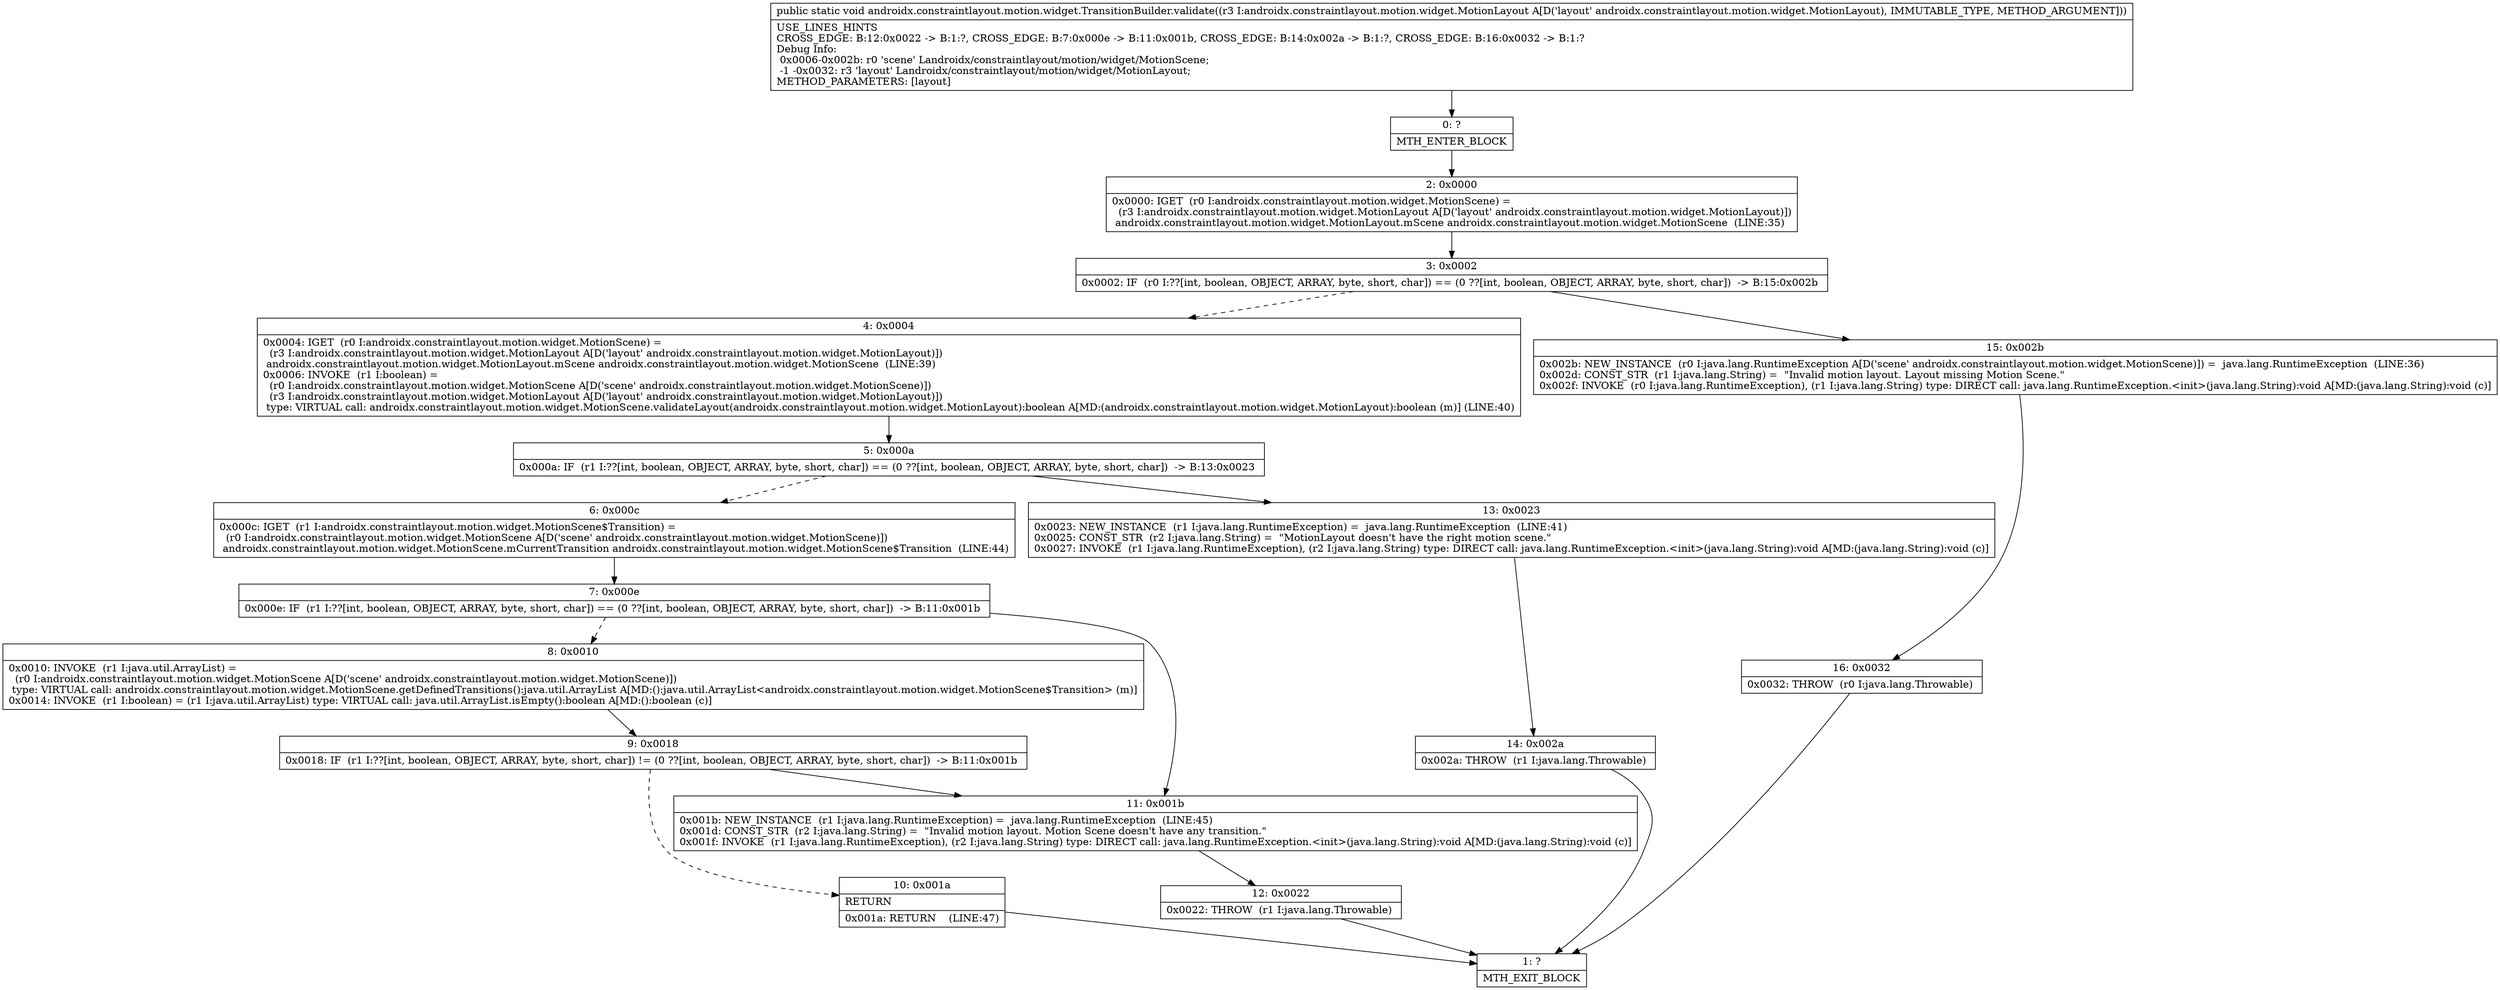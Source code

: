 digraph "CFG forandroidx.constraintlayout.motion.widget.TransitionBuilder.validate(Landroidx\/constraintlayout\/motion\/widget\/MotionLayout;)V" {
Node_0 [shape=record,label="{0\:\ ?|MTH_ENTER_BLOCK\l}"];
Node_2 [shape=record,label="{2\:\ 0x0000|0x0000: IGET  (r0 I:androidx.constraintlayout.motion.widget.MotionScene) = \l  (r3 I:androidx.constraintlayout.motion.widget.MotionLayout A[D('layout' androidx.constraintlayout.motion.widget.MotionLayout)])\l androidx.constraintlayout.motion.widget.MotionLayout.mScene androidx.constraintlayout.motion.widget.MotionScene  (LINE:35)\l}"];
Node_3 [shape=record,label="{3\:\ 0x0002|0x0002: IF  (r0 I:??[int, boolean, OBJECT, ARRAY, byte, short, char]) == (0 ??[int, boolean, OBJECT, ARRAY, byte, short, char])  \-\> B:15:0x002b \l}"];
Node_4 [shape=record,label="{4\:\ 0x0004|0x0004: IGET  (r0 I:androidx.constraintlayout.motion.widget.MotionScene) = \l  (r3 I:androidx.constraintlayout.motion.widget.MotionLayout A[D('layout' androidx.constraintlayout.motion.widget.MotionLayout)])\l androidx.constraintlayout.motion.widget.MotionLayout.mScene androidx.constraintlayout.motion.widget.MotionScene  (LINE:39)\l0x0006: INVOKE  (r1 I:boolean) = \l  (r0 I:androidx.constraintlayout.motion.widget.MotionScene A[D('scene' androidx.constraintlayout.motion.widget.MotionScene)])\l  (r3 I:androidx.constraintlayout.motion.widget.MotionLayout A[D('layout' androidx.constraintlayout.motion.widget.MotionLayout)])\l type: VIRTUAL call: androidx.constraintlayout.motion.widget.MotionScene.validateLayout(androidx.constraintlayout.motion.widget.MotionLayout):boolean A[MD:(androidx.constraintlayout.motion.widget.MotionLayout):boolean (m)] (LINE:40)\l}"];
Node_5 [shape=record,label="{5\:\ 0x000a|0x000a: IF  (r1 I:??[int, boolean, OBJECT, ARRAY, byte, short, char]) == (0 ??[int, boolean, OBJECT, ARRAY, byte, short, char])  \-\> B:13:0x0023 \l}"];
Node_6 [shape=record,label="{6\:\ 0x000c|0x000c: IGET  (r1 I:androidx.constraintlayout.motion.widget.MotionScene$Transition) = \l  (r0 I:androidx.constraintlayout.motion.widget.MotionScene A[D('scene' androidx.constraintlayout.motion.widget.MotionScene)])\l androidx.constraintlayout.motion.widget.MotionScene.mCurrentTransition androidx.constraintlayout.motion.widget.MotionScene$Transition  (LINE:44)\l}"];
Node_7 [shape=record,label="{7\:\ 0x000e|0x000e: IF  (r1 I:??[int, boolean, OBJECT, ARRAY, byte, short, char]) == (0 ??[int, boolean, OBJECT, ARRAY, byte, short, char])  \-\> B:11:0x001b \l}"];
Node_8 [shape=record,label="{8\:\ 0x0010|0x0010: INVOKE  (r1 I:java.util.ArrayList) = \l  (r0 I:androidx.constraintlayout.motion.widget.MotionScene A[D('scene' androidx.constraintlayout.motion.widget.MotionScene)])\l type: VIRTUAL call: androidx.constraintlayout.motion.widget.MotionScene.getDefinedTransitions():java.util.ArrayList A[MD:():java.util.ArrayList\<androidx.constraintlayout.motion.widget.MotionScene$Transition\> (m)]\l0x0014: INVOKE  (r1 I:boolean) = (r1 I:java.util.ArrayList) type: VIRTUAL call: java.util.ArrayList.isEmpty():boolean A[MD:():boolean (c)]\l}"];
Node_9 [shape=record,label="{9\:\ 0x0018|0x0018: IF  (r1 I:??[int, boolean, OBJECT, ARRAY, byte, short, char]) != (0 ??[int, boolean, OBJECT, ARRAY, byte, short, char])  \-\> B:11:0x001b \l}"];
Node_10 [shape=record,label="{10\:\ 0x001a|RETURN\l|0x001a: RETURN    (LINE:47)\l}"];
Node_1 [shape=record,label="{1\:\ ?|MTH_EXIT_BLOCK\l}"];
Node_11 [shape=record,label="{11\:\ 0x001b|0x001b: NEW_INSTANCE  (r1 I:java.lang.RuntimeException) =  java.lang.RuntimeException  (LINE:45)\l0x001d: CONST_STR  (r2 I:java.lang.String) =  \"Invalid motion layout. Motion Scene doesn't have any transition.\" \l0x001f: INVOKE  (r1 I:java.lang.RuntimeException), (r2 I:java.lang.String) type: DIRECT call: java.lang.RuntimeException.\<init\>(java.lang.String):void A[MD:(java.lang.String):void (c)]\l}"];
Node_12 [shape=record,label="{12\:\ 0x0022|0x0022: THROW  (r1 I:java.lang.Throwable) \l}"];
Node_13 [shape=record,label="{13\:\ 0x0023|0x0023: NEW_INSTANCE  (r1 I:java.lang.RuntimeException) =  java.lang.RuntimeException  (LINE:41)\l0x0025: CONST_STR  (r2 I:java.lang.String) =  \"MotionLayout doesn't have the right motion scene.\" \l0x0027: INVOKE  (r1 I:java.lang.RuntimeException), (r2 I:java.lang.String) type: DIRECT call: java.lang.RuntimeException.\<init\>(java.lang.String):void A[MD:(java.lang.String):void (c)]\l}"];
Node_14 [shape=record,label="{14\:\ 0x002a|0x002a: THROW  (r1 I:java.lang.Throwable) \l}"];
Node_15 [shape=record,label="{15\:\ 0x002b|0x002b: NEW_INSTANCE  (r0 I:java.lang.RuntimeException A[D('scene' androidx.constraintlayout.motion.widget.MotionScene)]) =  java.lang.RuntimeException  (LINE:36)\l0x002d: CONST_STR  (r1 I:java.lang.String) =  \"Invalid motion layout. Layout missing Motion Scene.\" \l0x002f: INVOKE  (r0 I:java.lang.RuntimeException), (r1 I:java.lang.String) type: DIRECT call: java.lang.RuntimeException.\<init\>(java.lang.String):void A[MD:(java.lang.String):void (c)]\l}"];
Node_16 [shape=record,label="{16\:\ 0x0032|0x0032: THROW  (r0 I:java.lang.Throwable) \l}"];
MethodNode[shape=record,label="{public static void androidx.constraintlayout.motion.widget.TransitionBuilder.validate((r3 I:androidx.constraintlayout.motion.widget.MotionLayout A[D('layout' androidx.constraintlayout.motion.widget.MotionLayout), IMMUTABLE_TYPE, METHOD_ARGUMENT]))  | USE_LINES_HINTS\lCROSS_EDGE: B:12:0x0022 \-\> B:1:?, CROSS_EDGE: B:7:0x000e \-\> B:11:0x001b, CROSS_EDGE: B:14:0x002a \-\> B:1:?, CROSS_EDGE: B:16:0x0032 \-\> B:1:?\lDebug Info:\l  0x0006\-0x002b: r0 'scene' Landroidx\/constraintlayout\/motion\/widget\/MotionScene;\l  \-1 \-0x0032: r3 'layout' Landroidx\/constraintlayout\/motion\/widget\/MotionLayout;\lMETHOD_PARAMETERS: [layout]\l}"];
MethodNode -> Node_0;Node_0 -> Node_2;
Node_2 -> Node_3;
Node_3 -> Node_4[style=dashed];
Node_3 -> Node_15;
Node_4 -> Node_5;
Node_5 -> Node_6[style=dashed];
Node_5 -> Node_13;
Node_6 -> Node_7;
Node_7 -> Node_8[style=dashed];
Node_7 -> Node_11;
Node_8 -> Node_9;
Node_9 -> Node_10[style=dashed];
Node_9 -> Node_11;
Node_10 -> Node_1;
Node_11 -> Node_12;
Node_12 -> Node_1;
Node_13 -> Node_14;
Node_14 -> Node_1;
Node_15 -> Node_16;
Node_16 -> Node_1;
}

